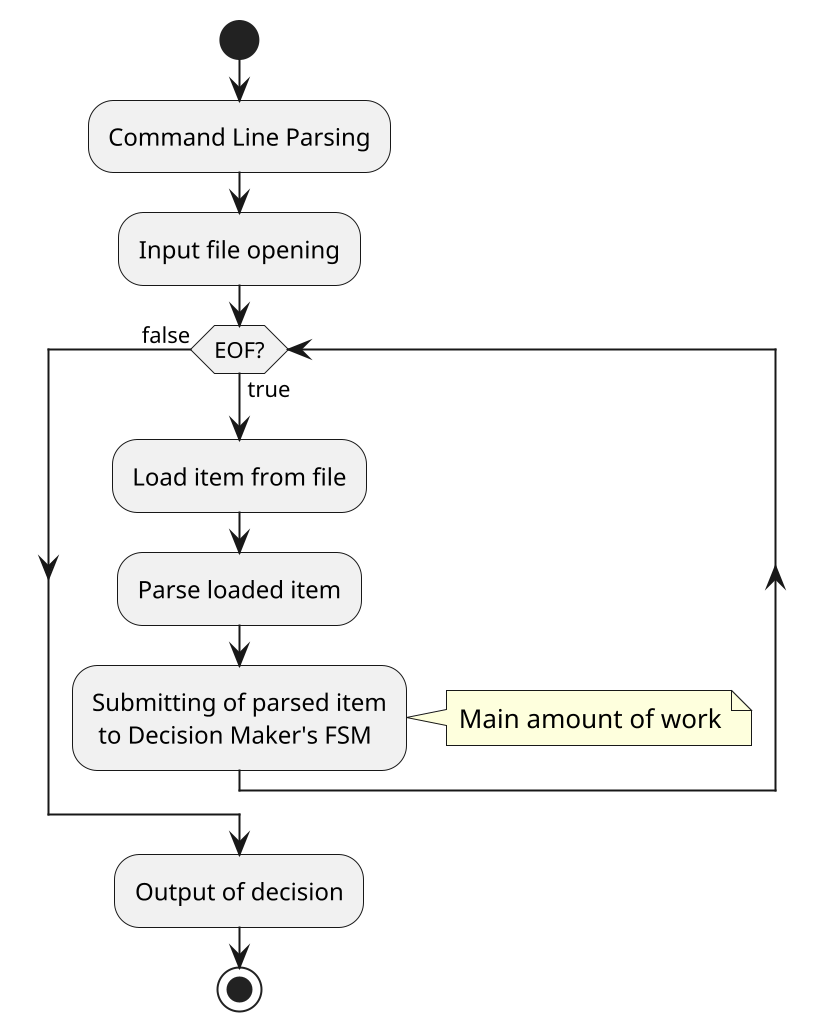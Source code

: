 @startuml
scale 2.0
start
:Command Line Parsing;
:Input file opening;

while (EOF?) is (true)
	:Load item from file;
	:Parse loaded item;
	:Submitting of parsed item
	 to Decision Maker's FSM;
note right
	Main amount of work
end note
endwhile (false)
:Output of decision;
stop
@enduml
